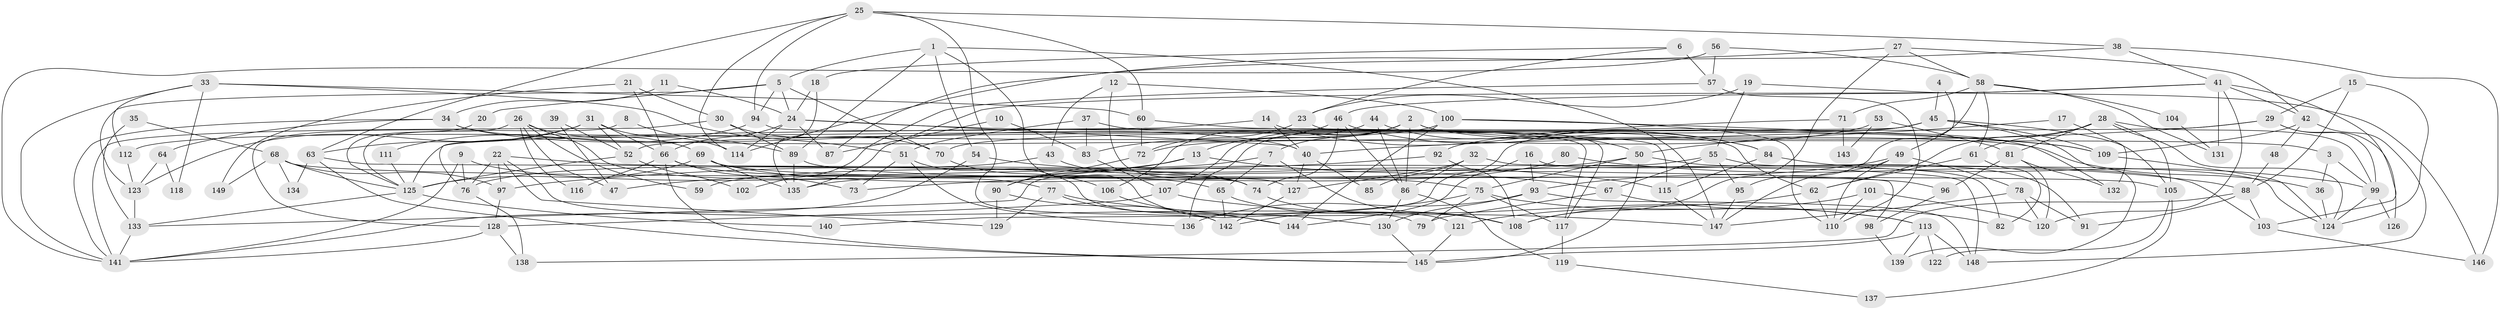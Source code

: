 // coarse degree distribution, {7: 0.0707070707070707, 8: 0.06060606060606061, 4: 0.16161616161616163, 2: 0.15151515151515152, 6: 0.15151515151515152, 5: 0.1414141414141414, 3: 0.1717171717171717, 9: 0.050505050505050504, 10: 0.030303030303030304, 11: 0.010101010101010102}
// Generated by graph-tools (version 1.1) at 2025/23/03/03/25 07:23:59]
// undirected, 149 vertices, 298 edges
graph export_dot {
graph [start="1"]
  node [color=gray90,style=filled];
  1;
  2;
  3;
  4;
  5;
  6;
  7;
  8;
  9;
  10;
  11;
  12;
  13;
  14;
  15;
  16;
  17;
  18;
  19;
  20;
  21;
  22;
  23;
  24;
  25;
  26;
  27;
  28;
  29;
  30;
  31;
  32;
  33;
  34;
  35;
  36;
  37;
  38;
  39;
  40;
  41;
  42;
  43;
  44;
  45;
  46;
  47;
  48;
  49;
  50;
  51;
  52;
  53;
  54;
  55;
  56;
  57;
  58;
  59;
  60;
  61;
  62;
  63;
  64;
  65;
  66;
  67;
  68;
  69;
  70;
  71;
  72;
  73;
  74;
  75;
  76;
  77;
  78;
  79;
  80;
  81;
  82;
  83;
  84;
  85;
  86;
  87;
  88;
  89;
  90;
  91;
  92;
  93;
  94;
  95;
  96;
  97;
  98;
  99;
  100;
  101;
  102;
  103;
  104;
  105;
  106;
  107;
  108;
  109;
  110;
  111;
  112;
  113;
  114;
  115;
  116;
  117;
  118;
  119;
  120;
  121;
  122;
  123;
  124;
  125;
  126;
  127;
  128;
  129;
  130;
  131;
  132;
  133;
  134;
  135;
  136;
  137;
  138;
  139;
  140;
  141;
  142;
  143;
  144;
  145;
  146;
  147;
  148;
  149;
  1 -- 5;
  1 -- 130;
  1 -- 54;
  1 -- 89;
  1 -- 147;
  2 -- 7;
  2 -- 107;
  2 -- 3;
  2 -- 13;
  2 -- 86;
  2 -- 132;
  2 -- 136;
  3 -- 36;
  3 -- 99;
  4 -- 45;
  4 -- 49;
  5 -- 70;
  5 -- 123;
  5 -- 20;
  5 -- 24;
  5 -- 94;
  6 -- 23;
  6 -- 18;
  6 -- 57;
  7 -- 108;
  7 -- 65;
  7 -- 59;
  8 -- 128;
  8 -- 89;
  9 -- 141;
  9 -- 76;
  9 -- 65;
  10 -- 87;
  10 -- 83;
  11 -- 24;
  11 -- 34;
  12 -- 43;
  12 -- 127;
  12 -- 100;
  13 -- 67;
  13 -- 47;
  13 -- 90;
  14 -- 84;
  14 -- 40;
  14 -- 76;
  15 -- 29;
  15 -- 124;
  15 -- 88;
  16 -- 93;
  16 -- 144;
  16 -- 82;
  17 -- 50;
  17 -- 132;
  18 -- 24;
  18 -- 135;
  19 -- 23;
  19 -- 55;
  19 -- 146;
  20 -- 125;
  21 -- 30;
  21 -- 66;
  21 -- 149;
  22 -- 76;
  22 -- 129;
  22 -- 74;
  22 -- 79;
  22 -- 97;
  23 -- 117;
  23 -- 72;
  24 -- 109;
  24 -- 40;
  24 -- 66;
  24 -- 87;
  24 -- 114;
  25 -- 63;
  25 -- 38;
  25 -- 60;
  25 -- 94;
  25 -- 114;
  25 -- 142;
  26 -- 69;
  26 -- 77;
  26 -- 47;
  26 -- 59;
  26 -- 116;
  26 -- 125;
  27 -- 108;
  27 -- 42;
  27 -- 58;
  27 -- 87;
  28 -- 99;
  28 -- 62;
  28 -- 61;
  28 -- 81;
  28 -- 105;
  28 -- 124;
  29 -- 99;
  29 -- 40;
  29 -- 52;
  29 -- 126;
  30 -- 89;
  30 -- 141;
  30 -- 70;
  31 -- 114;
  31 -- 52;
  31 -- 63;
  31 -- 66;
  31 -- 123;
  32 -- 148;
  32 -- 86;
  32 -- 85;
  32 -- 127;
  33 -- 51;
  33 -- 112;
  33 -- 60;
  33 -- 118;
  33 -- 141;
  34 -- 141;
  34 -- 40;
  34 -- 36;
  34 -- 64;
  35 -- 68;
  35 -- 133;
  36 -- 124;
  37 -- 62;
  37 -- 83;
  37 -- 51;
  38 -- 41;
  38 -- 114;
  38 -- 146;
  39 -- 47;
  39 -- 52;
  40 -- 127;
  40 -- 85;
  41 -- 46;
  41 -- 120;
  41 -- 42;
  41 -- 103;
  41 -- 131;
  41 -- 135;
  42 -- 148;
  42 -- 48;
  42 -- 109;
  43 -- 74;
  43 -- 76;
  44 -- 86;
  44 -- 50;
  44 -- 106;
  45 -- 125;
  45 -- 109;
  45 -- 70;
  45 -- 105;
  45 -- 139;
  45 -- 140;
  46 -- 84;
  46 -- 74;
  46 -- 83;
  46 -- 86;
  48 -- 88;
  49 -- 110;
  49 -- 147;
  49 -- 78;
  49 -- 93;
  50 -- 73;
  50 -- 75;
  50 -- 91;
  50 -- 145;
  51 -- 136;
  51 -- 73;
  51 -- 121;
  52 -- 125;
  52 -- 102;
  53 -- 72;
  53 -- 81;
  53 -- 143;
  54 -- 115;
  54 -- 141;
  55 -- 133;
  55 -- 95;
  55 -- 67;
  55 -- 124;
  56 -- 57;
  56 -- 141;
  56 -- 58;
  57 -- 110;
  57 -- 102;
  58 -- 61;
  58 -- 71;
  58 -- 95;
  58 -- 104;
  58 -- 131;
  60 -- 72;
  60 -- 115;
  61 -- 62;
  61 -- 82;
  62 -- 108;
  62 -- 110;
  63 -- 145;
  63 -- 98;
  63 -- 134;
  64 -- 123;
  64 -- 118;
  65 -- 142;
  65 -- 108;
  66 -- 73;
  66 -- 74;
  66 -- 116;
  66 -- 145;
  67 -- 82;
  67 -- 79;
  68 -- 105;
  68 -- 125;
  68 -- 97;
  68 -- 134;
  68 -- 149;
  69 -- 135;
  69 -- 103;
  69 -- 75;
  69 -- 125;
  70 -- 106;
  71 -- 92;
  71 -- 143;
  72 -- 90;
  74 -- 108;
  75 -- 79;
  75 -- 113;
  75 -- 117;
  75 -- 142;
  76 -- 138;
  77 -- 144;
  77 -- 147;
  77 -- 129;
  78 -- 91;
  78 -- 120;
  78 -- 147;
  80 -- 135;
  80 -- 88;
  81 -- 120;
  81 -- 96;
  81 -- 132;
  83 -- 107;
  84 -- 115;
  84 -- 99;
  86 -- 119;
  86 -- 130;
  88 -- 103;
  88 -- 91;
  88 -- 138;
  89 -- 96;
  89 -- 135;
  90 -- 142;
  90 -- 129;
  92 -- 108;
  92 -- 97;
  93 -- 130;
  93 -- 136;
  93 -- 148;
  94 -- 111;
  94 -- 117;
  95 -- 147;
  96 -- 98;
  97 -- 128;
  98 -- 139;
  99 -- 124;
  99 -- 126;
  100 -- 109;
  100 -- 110;
  100 -- 112;
  100 -- 144;
  101 -- 121;
  101 -- 110;
  101 -- 120;
  103 -- 146;
  104 -- 131;
  105 -- 122;
  105 -- 137;
  106 -- 144;
  107 -- 128;
  107 -- 113;
  109 -- 124;
  111 -- 125;
  112 -- 123;
  113 -- 145;
  113 -- 122;
  113 -- 139;
  113 -- 148;
  115 -- 147;
  117 -- 119;
  119 -- 137;
  121 -- 145;
  123 -- 133;
  125 -- 133;
  125 -- 140;
  127 -- 142;
  128 -- 141;
  128 -- 138;
  130 -- 145;
  133 -- 141;
}
